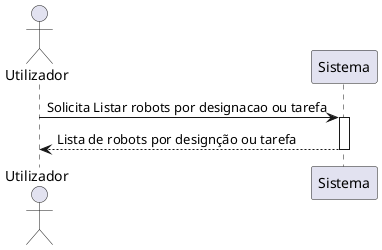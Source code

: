 @startuml U390
actor Utilizador
participant "Sistema" as Sistema
Utilizador -> Sistema : Solicita Listar robots por designacao ou tarefa
activate Sistema
Sistema --> Utilizador : Lista de robots por designção ou tarefa
deactivate Sistema
@enduml